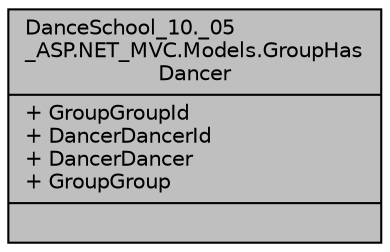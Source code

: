 digraph "DanceSchool_10._05_ASP.NET_MVC.Models.GroupHasDancer"
{
 // INTERACTIVE_SVG=YES
 // LATEX_PDF_SIZE
  edge [fontname="Helvetica",fontsize="10",labelfontname="Helvetica",labelfontsize="10"];
  node [fontname="Helvetica",fontsize="10",shape=record];
  Node1 [label="{DanceSchool_10._05\l_ASP.NET_MVC.Models.GroupHas\lDancer\n|+ GroupGroupId\l+ DancerDancerId\l+ DancerDancer\l+ GroupGroup\l|}",height=0.2,width=0.4,color="black", fillcolor="grey75", style="filled", fontcolor="black",tooltip=" "];
}
